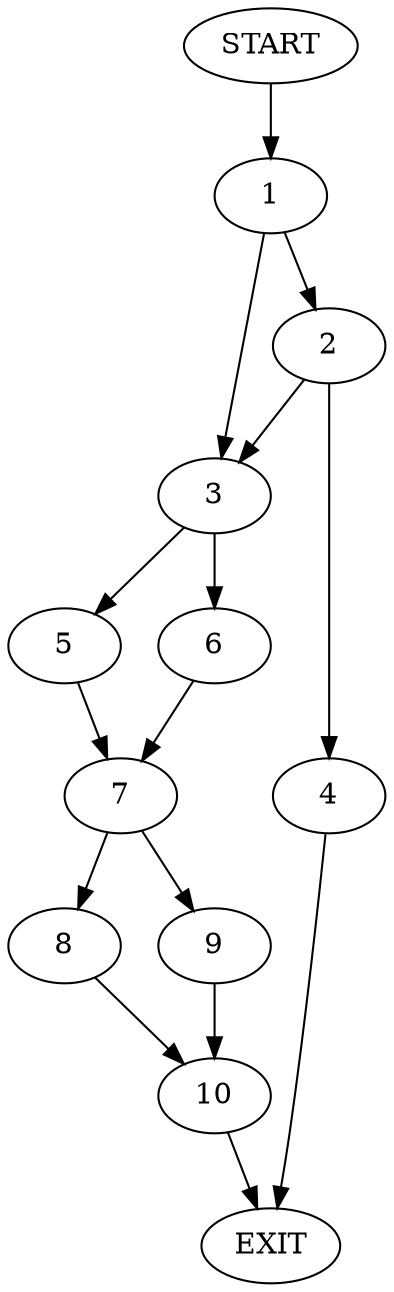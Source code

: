 digraph {
0 [label="START"]
11 [label="EXIT"]
0 -> 1
1 -> 2
1 -> 3
2 -> 4
2 -> 3
3 -> 5
3 -> 6
4 -> 11
5 -> 7
6 -> 7
7 -> 8
7 -> 9
9 -> 10
8 -> 10
10 -> 11
}
